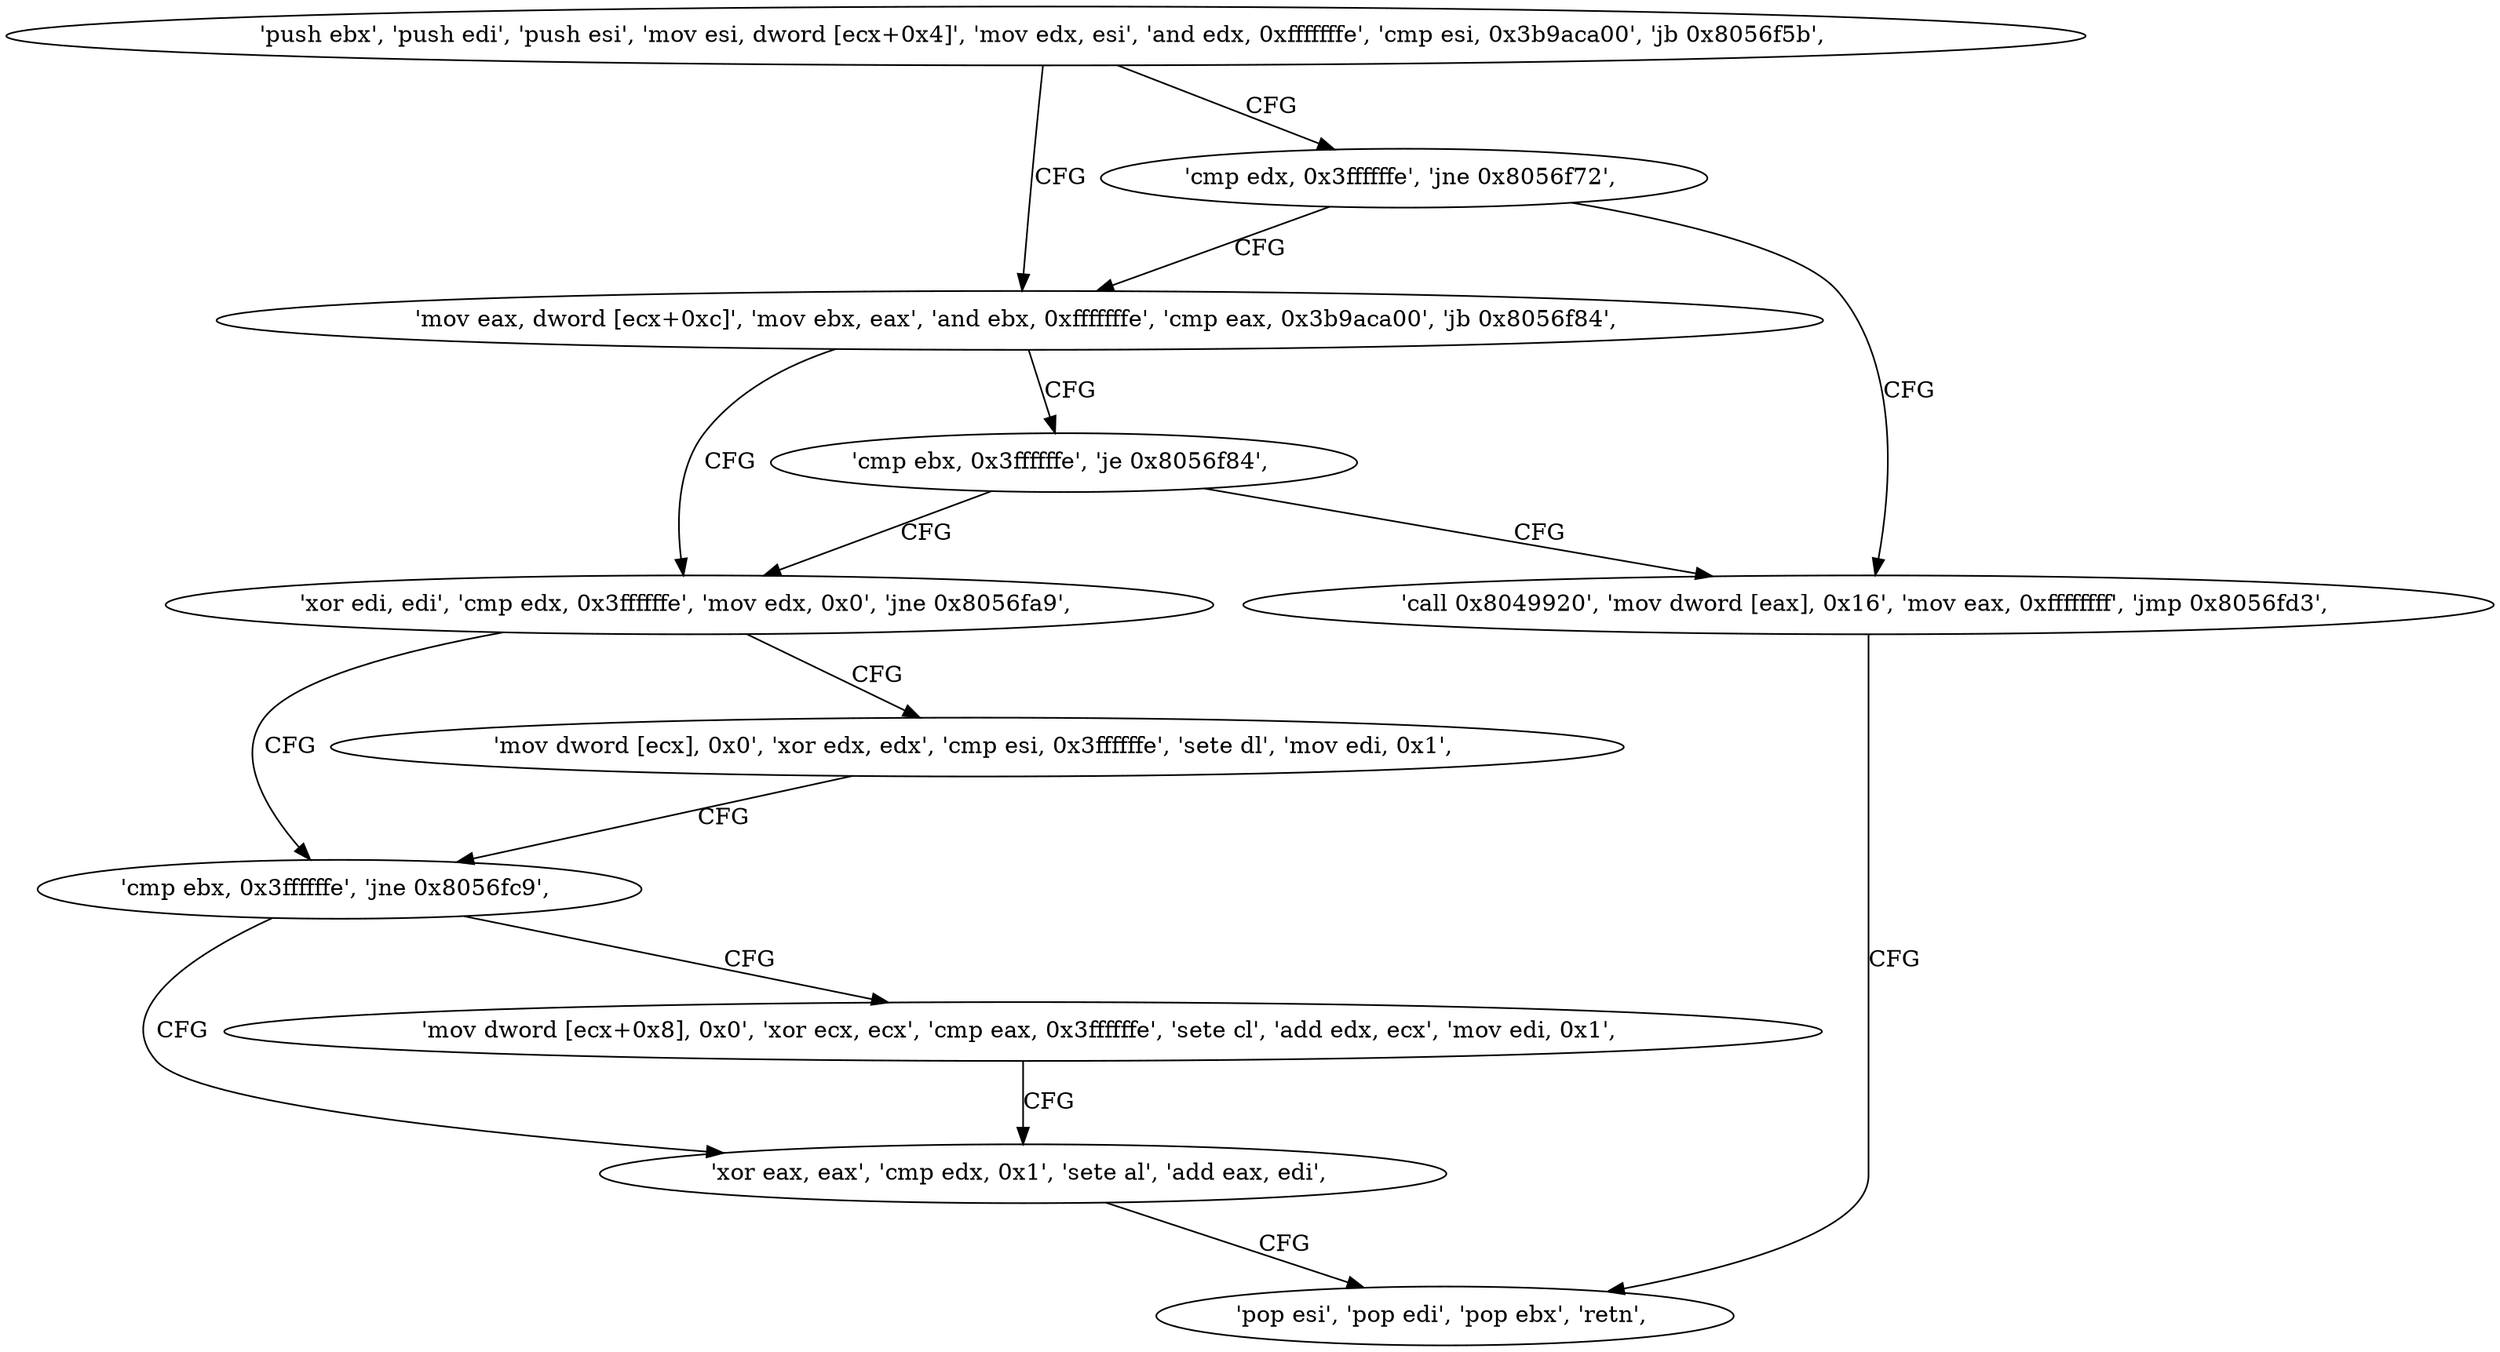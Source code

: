 digraph "func" {
"134573888" [label = "'push ebx', 'push edi', 'push esi', 'mov esi, dword [ecx+0x4]', 'mov edx, esi', 'and edx, 0xfffffffe', 'cmp esi, 0x3b9aca00', 'jb 0x8056f5b', " ]
"134573915" [label = "'mov eax, dword [ecx+0xc]', 'mov ebx, eax', 'and ebx, 0xfffffffe', 'cmp eax, 0x3b9aca00', 'jb 0x8056f84', " ]
"134573907" [label = "'cmp edx, 0x3ffffffe', 'jne 0x8056f72', " ]
"134573956" [label = "'xor edi, edi', 'cmp edx, 0x3ffffffe', 'mov edx, 0x0', 'jne 0x8056fa9', " ]
"134573930" [label = "'cmp ebx, 0x3ffffffe', 'je 0x8056f84', " ]
"134573938" [label = "'call 0x8049920', 'mov dword [eax], 0x16', 'mov eax, 0xffffffff', 'jmp 0x8056fd3', " ]
"134573993" [label = "'cmp ebx, 0x3ffffffe', 'jne 0x8056fc9', " ]
"134573971" [label = "'mov dword [ecx], 0x0', 'xor edx, edx', 'cmp esi, 0x3ffffffe', 'sete dl', 'mov edi, 0x1', " ]
"134574035" [label = "'pop esi', 'pop edi', 'pop ebx', 'retn', " ]
"134574025" [label = "'xor eax, eax', 'cmp edx, 0x1', 'sete al', 'add eax, edi', " ]
"134574001" [label = "'mov dword [ecx+0x8], 0x0', 'xor ecx, ecx', 'cmp eax, 0x3ffffffe', 'sete cl', 'add edx, ecx', 'mov edi, 0x1', " ]
"134573888" -> "134573915" [ label = "CFG" ]
"134573888" -> "134573907" [ label = "CFG" ]
"134573915" -> "134573956" [ label = "CFG" ]
"134573915" -> "134573930" [ label = "CFG" ]
"134573907" -> "134573938" [ label = "CFG" ]
"134573907" -> "134573915" [ label = "CFG" ]
"134573956" -> "134573993" [ label = "CFG" ]
"134573956" -> "134573971" [ label = "CFG" ]
"134573930" -> "134573956" [ label = "CFG" ]
"134573930" -> "134573938" [ label = "CFG" ]
"134573938" -> "134574035" [ label = "CFG" ]
"134573993" -> "134574025" [ label = "CFG" ]
"134573993" -> "134574001" [ label = "CFG" ]
"134573971" -> "134573993" [ label = "CFG" ]
"134574025" -> "134574035" [ label = "CFG" ]
"134574001" -> "134574025" [ label = "CFG" ]
}
